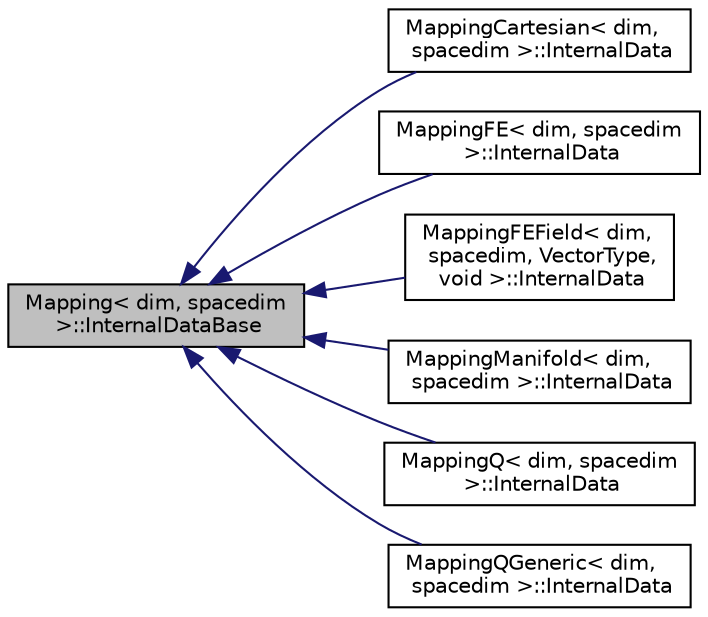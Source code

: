 digraph "Mapping&lt; dim, spacedim &gt;::InternalDataBase"
{
 // LATEX_PDF_SIZE
  edge [fontname="Helvetica",fontsize="10",labelfontname="Helvetica",labelfontsize="10"];
  node [fontname="Helvetica",fontsize="10",shape=record];
  rankdir="LR";
  Node1 [label="Mapping\< dim, spacedim\l \>::InternalDataBase",height=0.2,width=0.4,color="black", fillcolor="grey75", style="filled", fontcolor="black",tooltip=" "];
  Node1 -> Node2 [dir="back",color="midnightblue",fontsize="10",style="solid",fontname="Helvetica"];
  Node2 [label="MappingCartesian\< dim,\l spacedim \>::InternalData",height=0.2,width=0.4,color="black", fillcolor="white", style="filled",URL="$classMappingCartesian_1_1InternalData.html",tooltip=" "];
  Node1 -> Node3 [dir="back",color="midnightblue",fontsize="10",style="solid",fontname="Helvetica"];
  Node3 [label="MappingFE\< dim, spacedim\l \>::InternalData",height=0.2,width=0.4,color="black", fillcolor="white", style="filled",URL="$classMappingFE_1_1InternalData.html",tooltip=" "];
  Node1 -> Node4 [dir="back",color="midnightblue",fontsize="10",style="solid",fontname="Helvetica"];
  Node4 [label="MappingFEField\< dim,\l spacedim, VectorType,\l void \>::InternalData",height=0.2,width=0.4,color="black", fillcolor="white", style="filled",URL="$classMappingFEField_3_01dim_00_01spacedim_00_01VectorType_00_01void_01_4_1_1InternalData.html",tooltip=" "];
  Node1 -> Node5 [dir="back",color="midnightblue",fontsize="10",style="solid",fontname="Helvetica"];
  Node5 [label="MappingManifold\< dim,\l spacedim \>::InternalData",height=0.2,width=0.4,color="black", fillcolor="white", style="filled",URL="$classMappingManifold_1_1InternalData.html",tooltip=" "];
  Node1 -> Node6 [dir="back",color="midnightblue",fontsize="10",style="solid",fontname="Helvetica"];
  Node6 [label="MappingQ\< dim, spacedim\l \>::InternalData",height=0.2,width=0.4,color="black", fillcolor="white", style="filled",URL="$classMappingQ_1_1InternalData.html",tooltip=" "];
  Node1 -> Node7 [dir="back",color="midnightblue",fontsize="10",style="solid",fontname="Helvetica"];
  Node7 [label="MappingQGeneric\< dim,\l spacedim \>::InternalData",height=0.2,width=0.4,color="black", fillcolor="white", style="filled",URL="$classMappingQGeneric_1_1InternalData.html",tooltip=" "];
}
